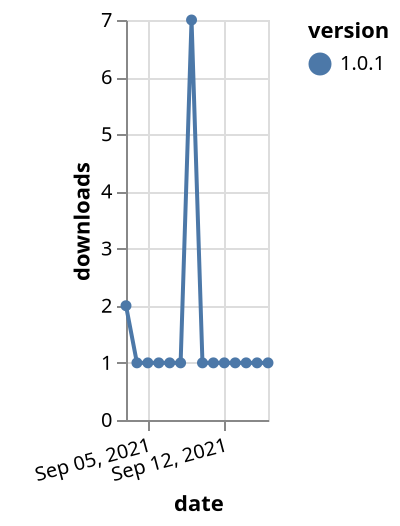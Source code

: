 {"$schema": "https://vega.github.io/schema/vega-lite/v5.json", "description": "A simple bar chart with embedded data.", "data": {"values": [{"date": "2021-09-03", "total": 515, "delta": 2, "version": "1.0.1"}, {"date": "2021-09-04", "total": 516, "delta": 1, "version": "1.0.1"}, {"date": "2021-09-05", "total": 517, "delta": 1, "version": "1.0.1"}, {"date": "2021-09-06", "total": 518, "delta": 1, "version": "1.0.1"}, {"date": "2021-09-07", "total": 519, "delta": 1, "version": "1.0.1"}, {"date": "2021-09-08", "total": 520, "delta": 1, "version": "1.0.1"}, {"date": "2021-09-09", "total": 527, "delta": 7, "version": "1.0.1"}, {"date": "2021-09-10", "total": 528, "delta": 1, "version": "1.0.1"}, {"date": "2021-09-11", "total": 529, "delta": 1, "version": "1.0.1"}, {"date": "2021-09-12", "total": 530, "delta": 1, "version": "1.0.1"}, {"date": "2021-09-13", "total": 531, "delta": 1, "version": "1.0.1"}, {"date": "2021-09-14", "total": 532, "delta": 1, "version": "1.0.1"}, {"date": "2021-09-15", "total": 533, "delta": 1, "version": "1.0.1"}, {"date": "2021-09-16", "total": 534, "delta": 1, "version": "1.0.1"}]}, "width": "container", "mark": {"type": "line", "point": {"filled": true}}, "encoding": {"x": {"field": "date", "type": "temporal", "timeUnit": "yearmonthdate", "title": "date", "axis": {"labelAngle": -15}}, "y": {"field": "delta", "type": "quantitative", "title": "downloads"}, "color": {"field": "version", "type": "nominal"}, "tooltip": {"field": "delta"}}}